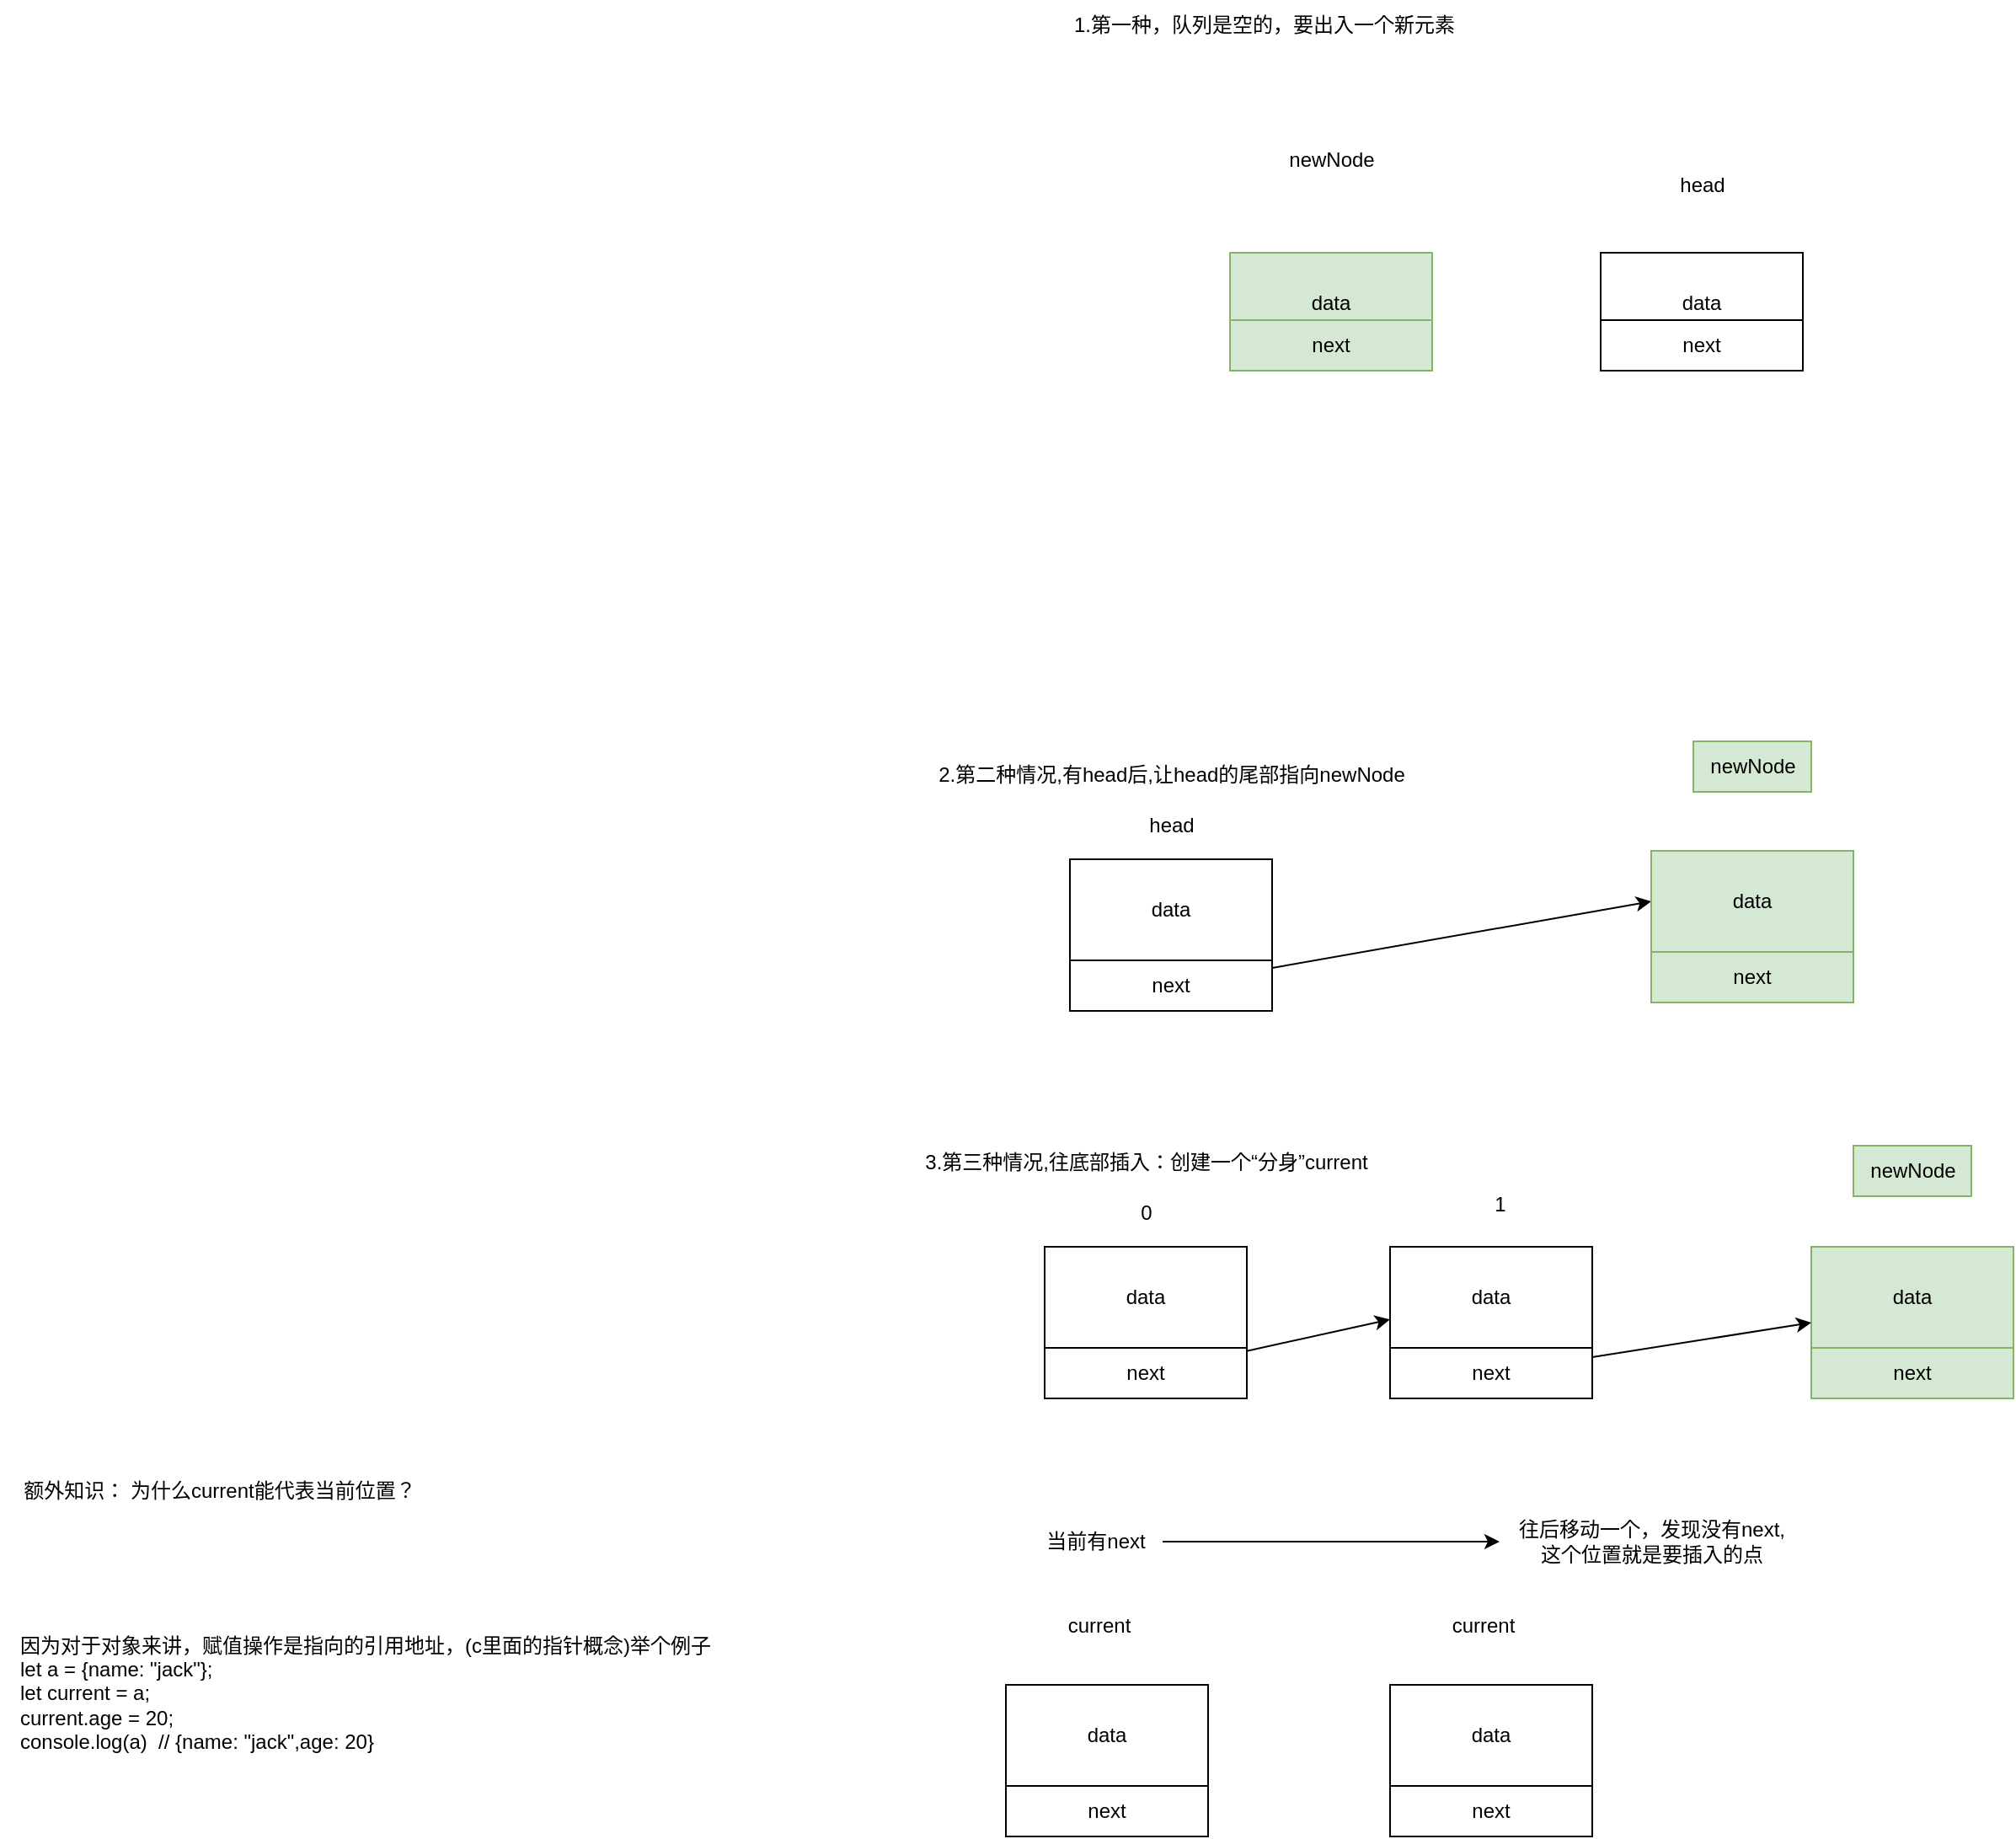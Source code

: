 <mxfile>
    <diagram id="tIRhIaMK1qgEfYIPZuzQ" name="第 1 页">
        <mxGraphModel dx="2913" dy="1988" grid="1" gridSize="10" guides="1" tooltips="1" connect="1" arrows="1" fold="1" page="1" pageScale="1" pageWidth="827" pageHeight="1169" math="0" shadow="0">
            <root>
                <mxCell id="0"/>
                <mxCell id="1" parent="0"/>
                <mxCell id="81" value="data&lt;br&gt;" style="rounded=0;whiteSpace=wrap;html=1;" parent="1" vertex="1">
                    <mxGeometry x="-375" y="120" width="120" height="60" as="geometry"/>
                </mxCell>
                <mxCell id="119" style="edgeStyle=none;html=1;entryX=0;entryY=0.5;entryDx=0;entryDy=0;" parent="1" source="82" target="84" edge="1">
                    <mxGeometry relative="1" as="geometry"/>
                </mxCell>
                <mxCell id="82" value="next" style="rounded=0;whiteSpace=wrap;html=1;" parent="1" vertex="1">
                    <mxGeometry x="-375" y="180" width="120" height="30" as="geometry"/>
                </mxCell>
                <mxCell id="103" value="2.第二种情况,有head后,让head的尾部指向newNode" style="text;html=1;align=center;verticalAlign=middle;resizable=0;points=[];autosize=1;strokeColor=none;fillColor=none;" parent="1" vertex="1">
                    <mxGeometry x="-465" y="55" width="300" height="30" as="geometry"/>
                </mxCell>
                <mxCell id="120" value="data&lt;br&gt;" style="rounded=0;whiteSpace=wrap;html=1;fillColor=#d5e8d4;strokeColor=#82b366;" parent="1" vertex="1">
                    <mxGeometry x="-280" y="-240" width="120" height="60" as="geometry"/>
                </mxCell>
                <mxCell id="121" value="next" style="rounded=0;whiteSpace=wrap;html=1;fillColor=#d5e8d4;strokeColor=#82b366;" parent="1" vertex="1">
                    <mxGeometry x="-280" y="-200" width="120" height="30" as="geometry"/>
                </mxCell>
                <mxCell id="122" value="newNode" style="text;html=1;align=center;verticalAlign=middle;resizable=0;points=[];autosize=1;strokeColor=none;fillColor=none;" parent="1" vertex="1">
                    <mxGeometry x="-255" y="-310" width="70" height="30" as="geometry"/>
                </mxCell>
                <mxCell id="123" value="1.第一种，队列是空的，要出入一个新元素" style="text;html=1;align=center;verticalAlign=middle;resizable=0;points=[];autosize=1;strokeColor=none;fillColor=none;" parent="1" vertex="1">
                    <mxGeometry x="-385" y="-390" width="250" height="30" as="geometry"/>
                </mxCell>
                <mxCell id="124" value="data&lt;br&gt;" style="rounded=0;whiteSpace=wrap;html=1;" parent="1" vertex="1">
                    <mxGeometry x="-60" y="-240" width="120" height="60" as="geometry"/>
                </mxCell>
                <mxCell id="125" value="next" style="rounded=0;whiteSpace=wrap;html=1;" parent="1" vertex="1">
                    <mxGeometry x="-60" y="-200" width="120" height="30" as="geometry"/>
                </mxCell>
                <mxCell id="126" value="head" style="text;html=1;align=center;verticalAlign=middle;resizable=0;points=[];autosize=1;strokeColor=none;fillColor=none;" parent="1" vertex="1">
                    <mxGeometry x="-25" y="-295" width="50" height="30" as="geometry"/>
                </mxCell>
                <mxCell id="127" value="head" style="text;html=1;align=center;verticalAlign=middle;resizable=0;points=[];autosize=1;strokeColor=none;fillColor=none;" parent="1" vertex="1">
                    <mxGeometry x="-340" y="85" width="50" height="30" as="geometry"/>
                </mxCell>
                <mxCell id="129" value="data&lt;br&gt;" style="rounded=0;whiteSpace=wrap;html=1;" parent="1" vertex="1">
                    <mxGeometry x="-390" y="350" width="120" height="60" as="geometry"/>
                </mxCell>
                <mxCell id="142" style="edgeStyle=none;html=1;" parent="1" source="131" target="137" edge="1">
                    <mxGeometry relative="1" as="geometry"/>
                </mxCell>
                <mxCell id="131" value="next" style="rounded=0;whiteSpace=wrap;html=1;" parent="1" vertex="1">
                    <mxGeometry x="-390" y="410" width="120" height="30" as="geometry"/>
                </mxCell>
                <mxCell id="135" value="3.第三种情况,往底部插入：创建一个“分身”current" style="text;html=1;align=center;verticalAlign=middle;resizable=0;points=[];autosize=1;strokeColor=none;fillColor=none;" parent="1" vertex="1">
                    <mxGeometry x="-475" y="285" width="290" height="30" as="geometry"/>
                </mxCell>
                <mxCell id="136" value="0" style="text;html=1;align=center;verticalAlign=middle;resizable=0;points=[];autosize=1;strokeColor=none;fillColor=none;" parent="1" vertex="1">
                    <mxGeometry x="-345" y="315" width="30" height="30" as="geometry"/>
                </mxCell>
                <mxCell id="140" value="" style="group" parent="1" vertex="1" connectable="0">
                    <mxGeometry x="65" y="290" width="120" height="150" as="geometry"/>
                </mxCell>
                <mxCell id="132" value="data&lt;br&gt;" style="rounded=0;whiteSpace=wrap;html=1;fillColor=#d5e8d4;strokeColor=#82b366;" parent="140" vertex="1">
                    <mxGeometry y="60" width="120" height="60" as="geometry"/>
                </mxCell>
                <mxCell id="133" value="next" style="rounded=0;whiteSpace=wrap;html=1;fillColor=#d5e8d4;strokeColor=#82b366;" parent="140" vertex="1">
                    <mxGeometry y="120" width="120" height="30" as="geometry"/>
                </mxCell>
                <mxCell id="134" value="newNode" style="text;html=1;align=center;verticalAlign=middle;resizable=0;points=[];autosize=1;strokeColor=#82b366;fillColor=#d5e8d4;" parent="140" vertex="1">
                    <mxGeometry x="25" width="70" height="30" as="geometry"/>
                </mxCell>
                <mxCell id="141" value="" style="group" parent="1" vertex="1" connectable="0">
                    <mxGeometry x="-185" y="350" width="120" height="90" as="geometry"/>
                </mxCell>
                <mxCell id="137" value="data&lt;br&gt;" style="rounded=0;whiteSpace=wrap;html=1;" parent="141" vertex="1">
                    <mxGeometry width="120" height="60" as="geometry"/>
                </mxCell>
                <mxCell id="138" value="next" style="rounded=0;whiteSpace=wrap;html=1;" parent="141" vertex="1">
                    <mxGeometry y="60" width="120" height="30" as="geometry"/>
                </mxCell>
                <mxCell id="143" value="1" style="text;html=1;align=center;verticalAlign=middle;resizable=0;points=[];autosize=1;strokeColor=none;fillColor=none;" parent="1" vertex="1">
                    <mxGeometry x="-135" y="310" width="30" height="30" as="geometry"/>
                </mxCell>
                <mxCell id="150" value="" style="group" parent="1" vertex="1" connectable="0">
                    <mxGeometry x="-413" y="560" width="120" height="140" as="geometry"/>
                </mxCell>
                <mxCell id="146" value="" style="group" parent="150" vertex="1" connectable="0">
                    <mxGeometry y="50" width="120" height="90" as="geometry"/>
                </mxCell>
                <mxCell id="147" value="data&lt;br&gt;" style="rounded=0;whiteSpace=wrap;html=1;" parent="146" vertex="1">
                    <mxGeometry width="120" height="60" as="geometry"/>
                </mxCell>
                <mxCell id="148" value="next" style="rounded=0;whiteSpace=wrap;html=1;" parent="146" vertex="1">
                    <mxGeometry y="60" width="120" height="30" as="geometry"/>
                </mxCell>
                <mxCell id="149" value="current" style="text;html=1;align=center;verticalAlign=middle;resizable=0;points=[];autosize=1;strokeColor=none;fillColor=none;" parent="150" vertex="1">
                    <mxGeometry x="25" width="60" height="30" as="geometry"/>
                </mxCell>
                <mxCell id="151" value="" style="group" parent="1" vertex="1" connectable="0">
                    <mxGeometry x="-185" y="560" width="120" height="140" as="geometry"/>
                </mxCell>
                <mxCell id="152" value="" style="group" parent="151" vertex="1" connectable="0">
                    <mxGeometry y="50" width="120" height="90" as="geometry"/>
                </mxCell>
                <mxCell id="153" value="data&lt;br&gt;" style="rounded=0;whiteSpace=wrap;html=1;" parent="152" vertex="1">
                    <mxGeometry width="120" height="60" as="geometry"/>
                </mxCell>
                <mxCell id="154" value="next" style="rounded=0;whiteSpace=wrap;html=1;" parent="152" vertex="1">
                    <mxGeometry y="60" width="120" height="30" as="geometry"/>
                </mxCell>
                <mxCell id="155" value="current" style="text;html=1;align=center;verticalAlign=middle;resizable=0;points=[];autosize=1;strokeColor=none;fillColor=none;" parent="151" vertex="1">
                    <mxGeometry x="25" width="60" height="30" as="geometry"/>
                </mxCell>
                <mxCell id="158" style="edgeStyle=none;html=1;" parent="1" source="156" target="157" edge="1">
                    <mxGeometry relative="1" as="geometry"/>
                </mxCell>
                <mxCell id="156" value="当前有next" style="text;html=1;align=center;verticalAlign=middle;resizable=0;points=[];autosize=1;strokeColor=none;fillColor=none;" parent="1" vertex="1">
                    <mxGeometry x="-400" y="510" width="80" height="30" as="geometry"/>
                </mxCell>
                <mxCell id="157" value="往后移动一个，发现没有next,&lt;div&gt;这个位置就是要插入的点&lt;/div&gt;" style="text;html=1;align=center;verticalAlign=middle;resizable=0;points=[];autosize=1;strokeColor=none;fillColor=none;" parent="1" vertex="1">
                    <mxGeometry x="-120" y="505" width="180" height="40" as="geometry"/>
                </mxCell>
                <mxCell id="159" style="edgeStyle=none;html=1;entryX=0;entryY=0.75;entryDx=0;entryDy=0;" parent="1" source="138" target="132" edge="1">
                    <mxGeometry relative="1" as="geometry"/>
                </mxCell>
                <mxCell id="160" value="" style="group" parent="1" vertex="1" connectable="0">
                    <mxGeometry x="-30" y="50" width="120" height="155" as="geometry"/>
                </mxCell>
                <mxCell id="84" value="data&lt;br&gt;" style="rounded=0;whiteSpace=wrap;html=1;fillColor=#d5e8d4;strokeColor=#82b366;" parent="160" vertex="1">
                    <mxGeometry y="65" width="120" height="60" as="geometry"/>
                </mxCell>
                <mxCell id="85" value="next" style="rounded=0;whiteSpace=wrap;html=1;fillColor=#d5e8d4;strokeColor=#82b366;" parent="160" vertex="1">
                    <mxGeometry y="125" width="120" height="30" as="geometry"/>
                </mxCell>
                <mxCell id="86" value="newNode" style="text;html=1;align=center;verticalAlign=middle;resizable=0;points=[];autosize=1;strokeColor=#82b366;fillColor=#d5e8d4;" parent="160" vertex="1">
                    <mxGeometry x="25" width="70" height="30" as="geometry"/>
                </mxCell>
                <mxCell id="161" value="额外知识： 为什么current能代表当前位置？" style="text;html=1;align=center;verticalAlign=middle;resizable=0;points=[];autosize=1;strokeColor=none;fillColor=none;" vertex="1" parent="1">
                    <mxGeometry x="-1010" y="480" width="260" height="30" as="geometry"/>
                </mxCell>
                <mxCell id="162" value="因为对于对象来讲，赋值操作是指向的引用地址，(c里面的指针概念)举个例子&lt;div&gt;let a = {name: &quot;jack&quot;};&lt;/div&gt;&lt;div&gt;let current = a;&lt;/div&gt;&lt;div&gt;current.age = 20;&lt;/div&gt;&lt;div&gt;console.log(a)&amp;nbsp; // {name: &quot;jack&quot;,age: 20}&lt;/div&gt;" style="text;html=1;align=left;verticalAlign=middle;resizable=0;points=[];autosize=1;strokeColor=none;fillColor=none;" vertex="1" parent="1">
                    <mxGeometry x="-1000" y="570" width="430" height="90" as="geometry"/>
                </mxCell>
            </root>
        </mxGraphModel>
    </diagram>
</mxfile>